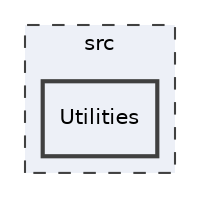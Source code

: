 digraph "Utilities"
{
 // LATEX_PDF_SIZE
  edge [fontname="Helvetica",fontsize="10",labelfontname="Helvetica",labelfontsize="10"];
  node [fontname="Helvetica",fontsize="10",shape=record];
  compound=true
  subgraph clusterdir_68267d1309a1af8e8297ef4c3efbcdba {
    graph [ bgcolor="#edf0f7", pencolor="grey25", style="filled,dashed,", label="src", fontname="Helvetica", fontsize="10", URL="dir_68267d1309a1af8e8297ef4c3efbcdba.html"]
  dir_ff383ddf1aa4eab0c4ce7910366d05a5 [shape=box, label="Utilities", style="filled,bold,", fillcolor="#edf0f7", color="grey25", URL="dir_ff383ddf1aa4eab0c4ce7910366d05a5.html"];
  }
}
